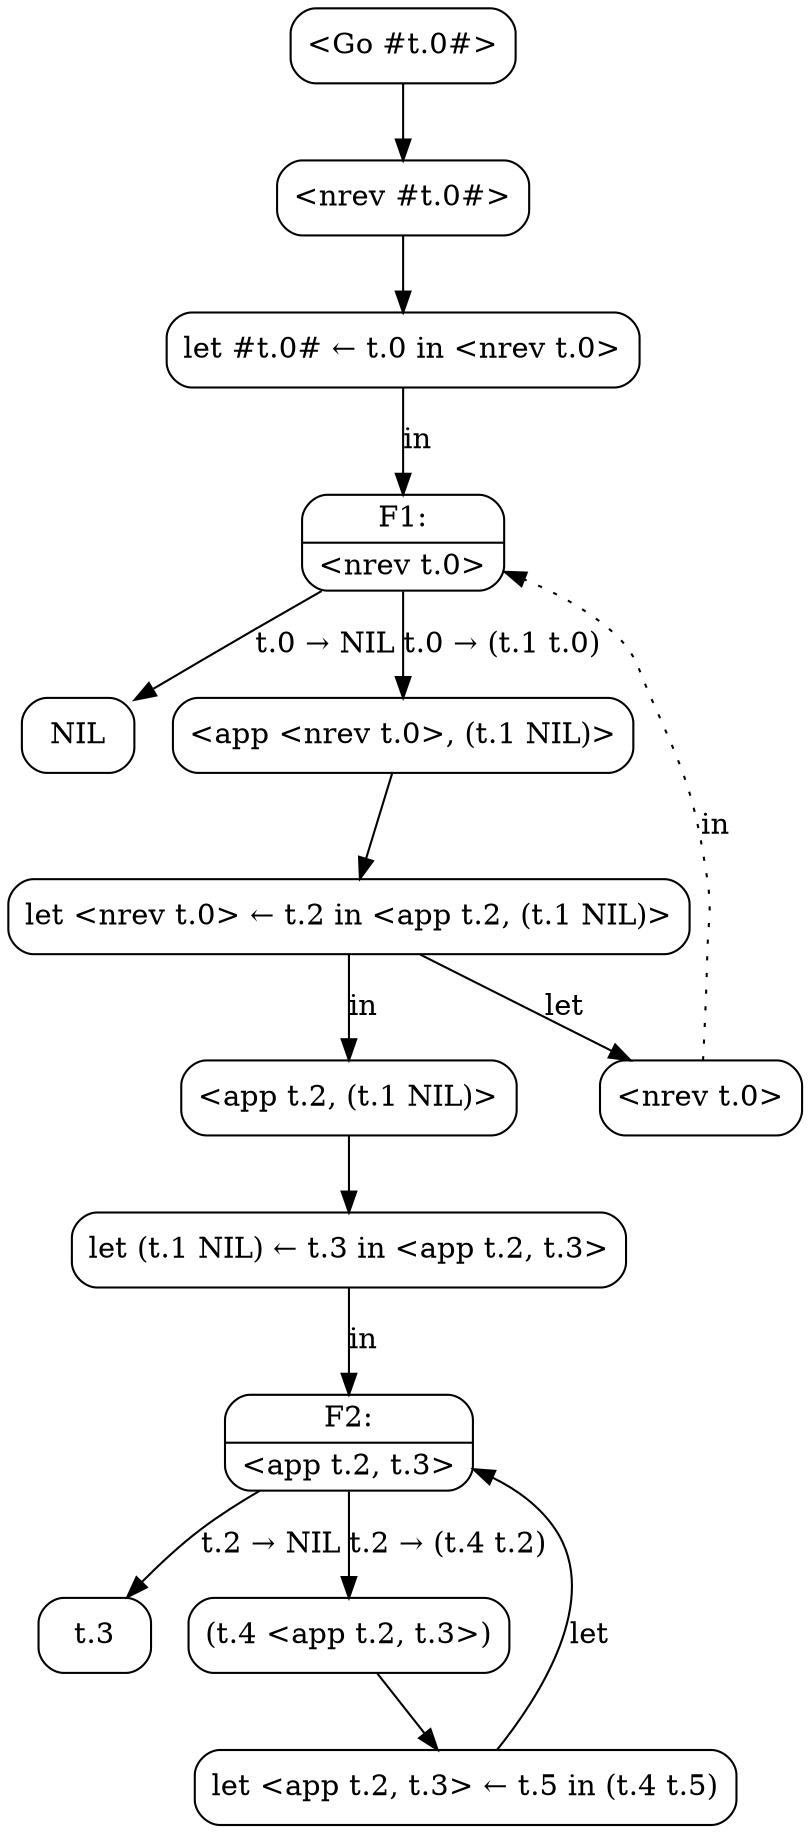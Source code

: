 digraph {
  node [shape=box, style=rounded];

  C0 [label="<Go #t.0#>"];
  C1 [label="<nrev #t.0#>"];
  C0 -> C1;
  C2 [label="let #t.0# ← t.0 in <nrev t.0>"];
  C1 -> C2;
  F1 [shape=record, label="{F1:|\<nrev t.0\>}"];
  C2 -> F1 [label="in"];
  C3 [label="NIL"];
  F1 -> C3 [label="t.0 → NIL"];
  C4 [label="<app <nrev t.0>, (t.1 NIL)>"];
  F1 -> C4 [label="t.0 → (t.1 t.0)"];
  C5 [label="let <nrev t.0> ← t.2 in <app t.2, (t.1 NIL)>"];
  C4 -> C5;
  C6 [label="<nrev t.0>"];
  C5 -> C6 [label="let"];
  C6 -> F1 [label="in", style=dotted];
  C7 [label="<app t.2, (t.1 NIL)>"];
  C5 -> C7 [label="in"];
  C8 [label="let (t.1 NIL) ← t.3 in <app t.2, t.3>"];
  C7 -> C8;
  F2 [shape=record, label="{F2:|\<app t.2, t.3\>}"];
  C8 -> F2 [label="in"];
  C9 [label="t.3"];
  F2 -> C9 [label="t.2 → NIL"];
  C10 [label="(t.4 <app t.2, t.3>)"];
  F2 -> C10 [label="t.2 → (t.4 t.2)"];
  C11 [label="let <app t.2, t.3> ← t.5 in (t.4 t.5)"];
  C10 -> C11;
  C11 -> F2 [label="let"];
}
